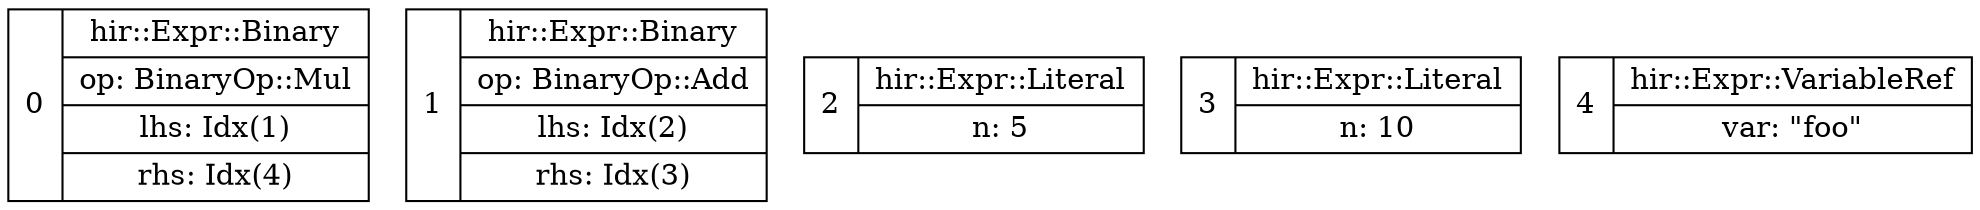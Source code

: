 digraph g {
    node [
        shape = record
    ];

    zero [
        label = "0 | { hir::Expr::Binary | op: BinaryOp::Mul | lhs: Idx(1) | rhs: Idx(4) }"
    ]

    one [
        label = "1 | { hir::Expr::Binary | op: BinaryOp::Add | lhs: Idx(2) | rhs: Idx(3) }"
    ]

    two [
        label = "2 | { hir::Expr::Literal | n: 5 }"
    ]

    three [
        label = "3 | { hir::Expr::Literal | n: 10 }"
    ]

    four [
        label = "4 | { hir::Expr::VariableRef | var: \"foo\" }"
    ]
}
